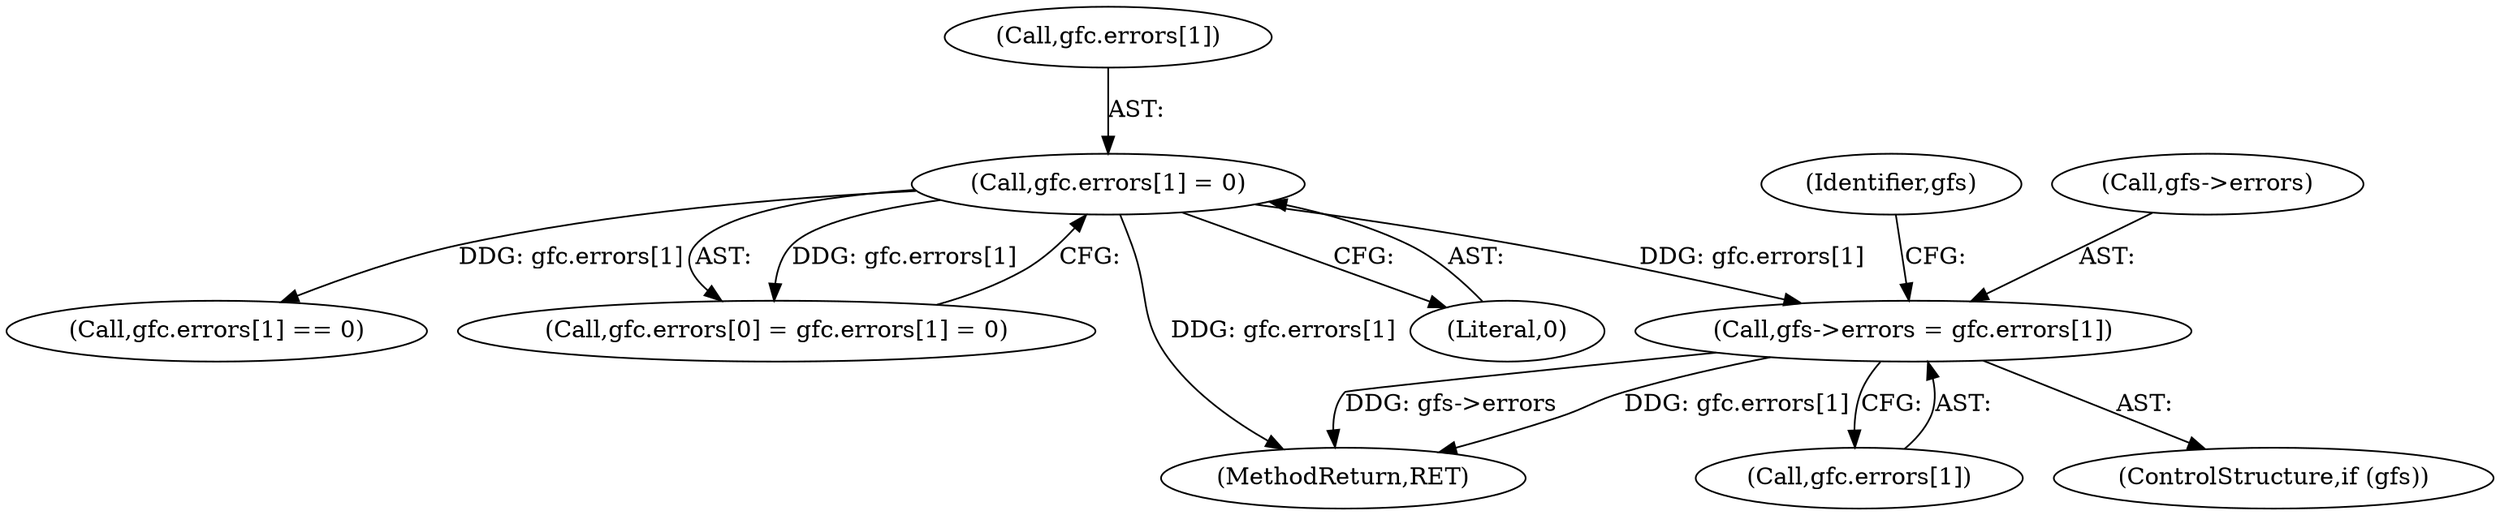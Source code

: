 digraph "0_gifsicle_118a46090c50829dc543179019e6140e1235f909@array" {
"1000459" [label="(Call,gfs->errors = gfc.errors[1])"];
"1000195" [label="(Call,gfc.errors[1] = 0)"];
"1000470" [label="(Identifier,gfs)"];
"1000201" [label="(Literal,0)"];
"1000457" [label="(ControlStructure,if (gfs))"];
"1000459" [label="(Call,gfs->errors = gfc.errors[1])"];
"1000196" [label="(Call,gfc.errors[1])"];
"1000472" [label="(Call,gfc.errors[1] == 0)"];
"1000189" [label="(Call,gfc.errors[0] = gfc.errors[1] = 0)"];
"1000500" [label="(MethodReturn,RET)"];
"1000463" [label="(Call,gfc.errors[1])"];
"1000195" [label="(Call,gfc.errors[1] = 0)"];
"1000460" [label="(Call,gfs->errors)"];
"1000459" -> "1000457"  [label="AST: "];
"1000459" -> "1000463"  [label="CFG: "];
"1000460" -> "1000459"  [label="AST: "];
"1000463" -> "1000459"  [label="AST: "];
"1000470" -> "1000459"  [label="CFG: "];
"1000459" -> "1000500"  [label="DDG: gfs->errors"];
"1000459" -> "1000500"  [label="DDG: gfc.errors[1]"];
"1000195" -> "1000459"  [label="DDG: gfc.errors[1]"];
"1000195" -> "1000189"  [label="AST: "];
"1000195" -> "1000201"  [label="CFG: "];
"1000196" -> "1000195"  [label="AST: "];
"1000201" -> "1000195"  [label="AST: "];
"1000189" -> "1000195"  [label="CFG: "];
"1000195" -> "1000500"  [label="DDG: gfc.errors[1]"];
"1000195" -> "1000189"  [label="DDG: gfc.errors[1]"];
"1000195" -> "1000472"  [label="DDG: gfc.errors[1]"];
}
